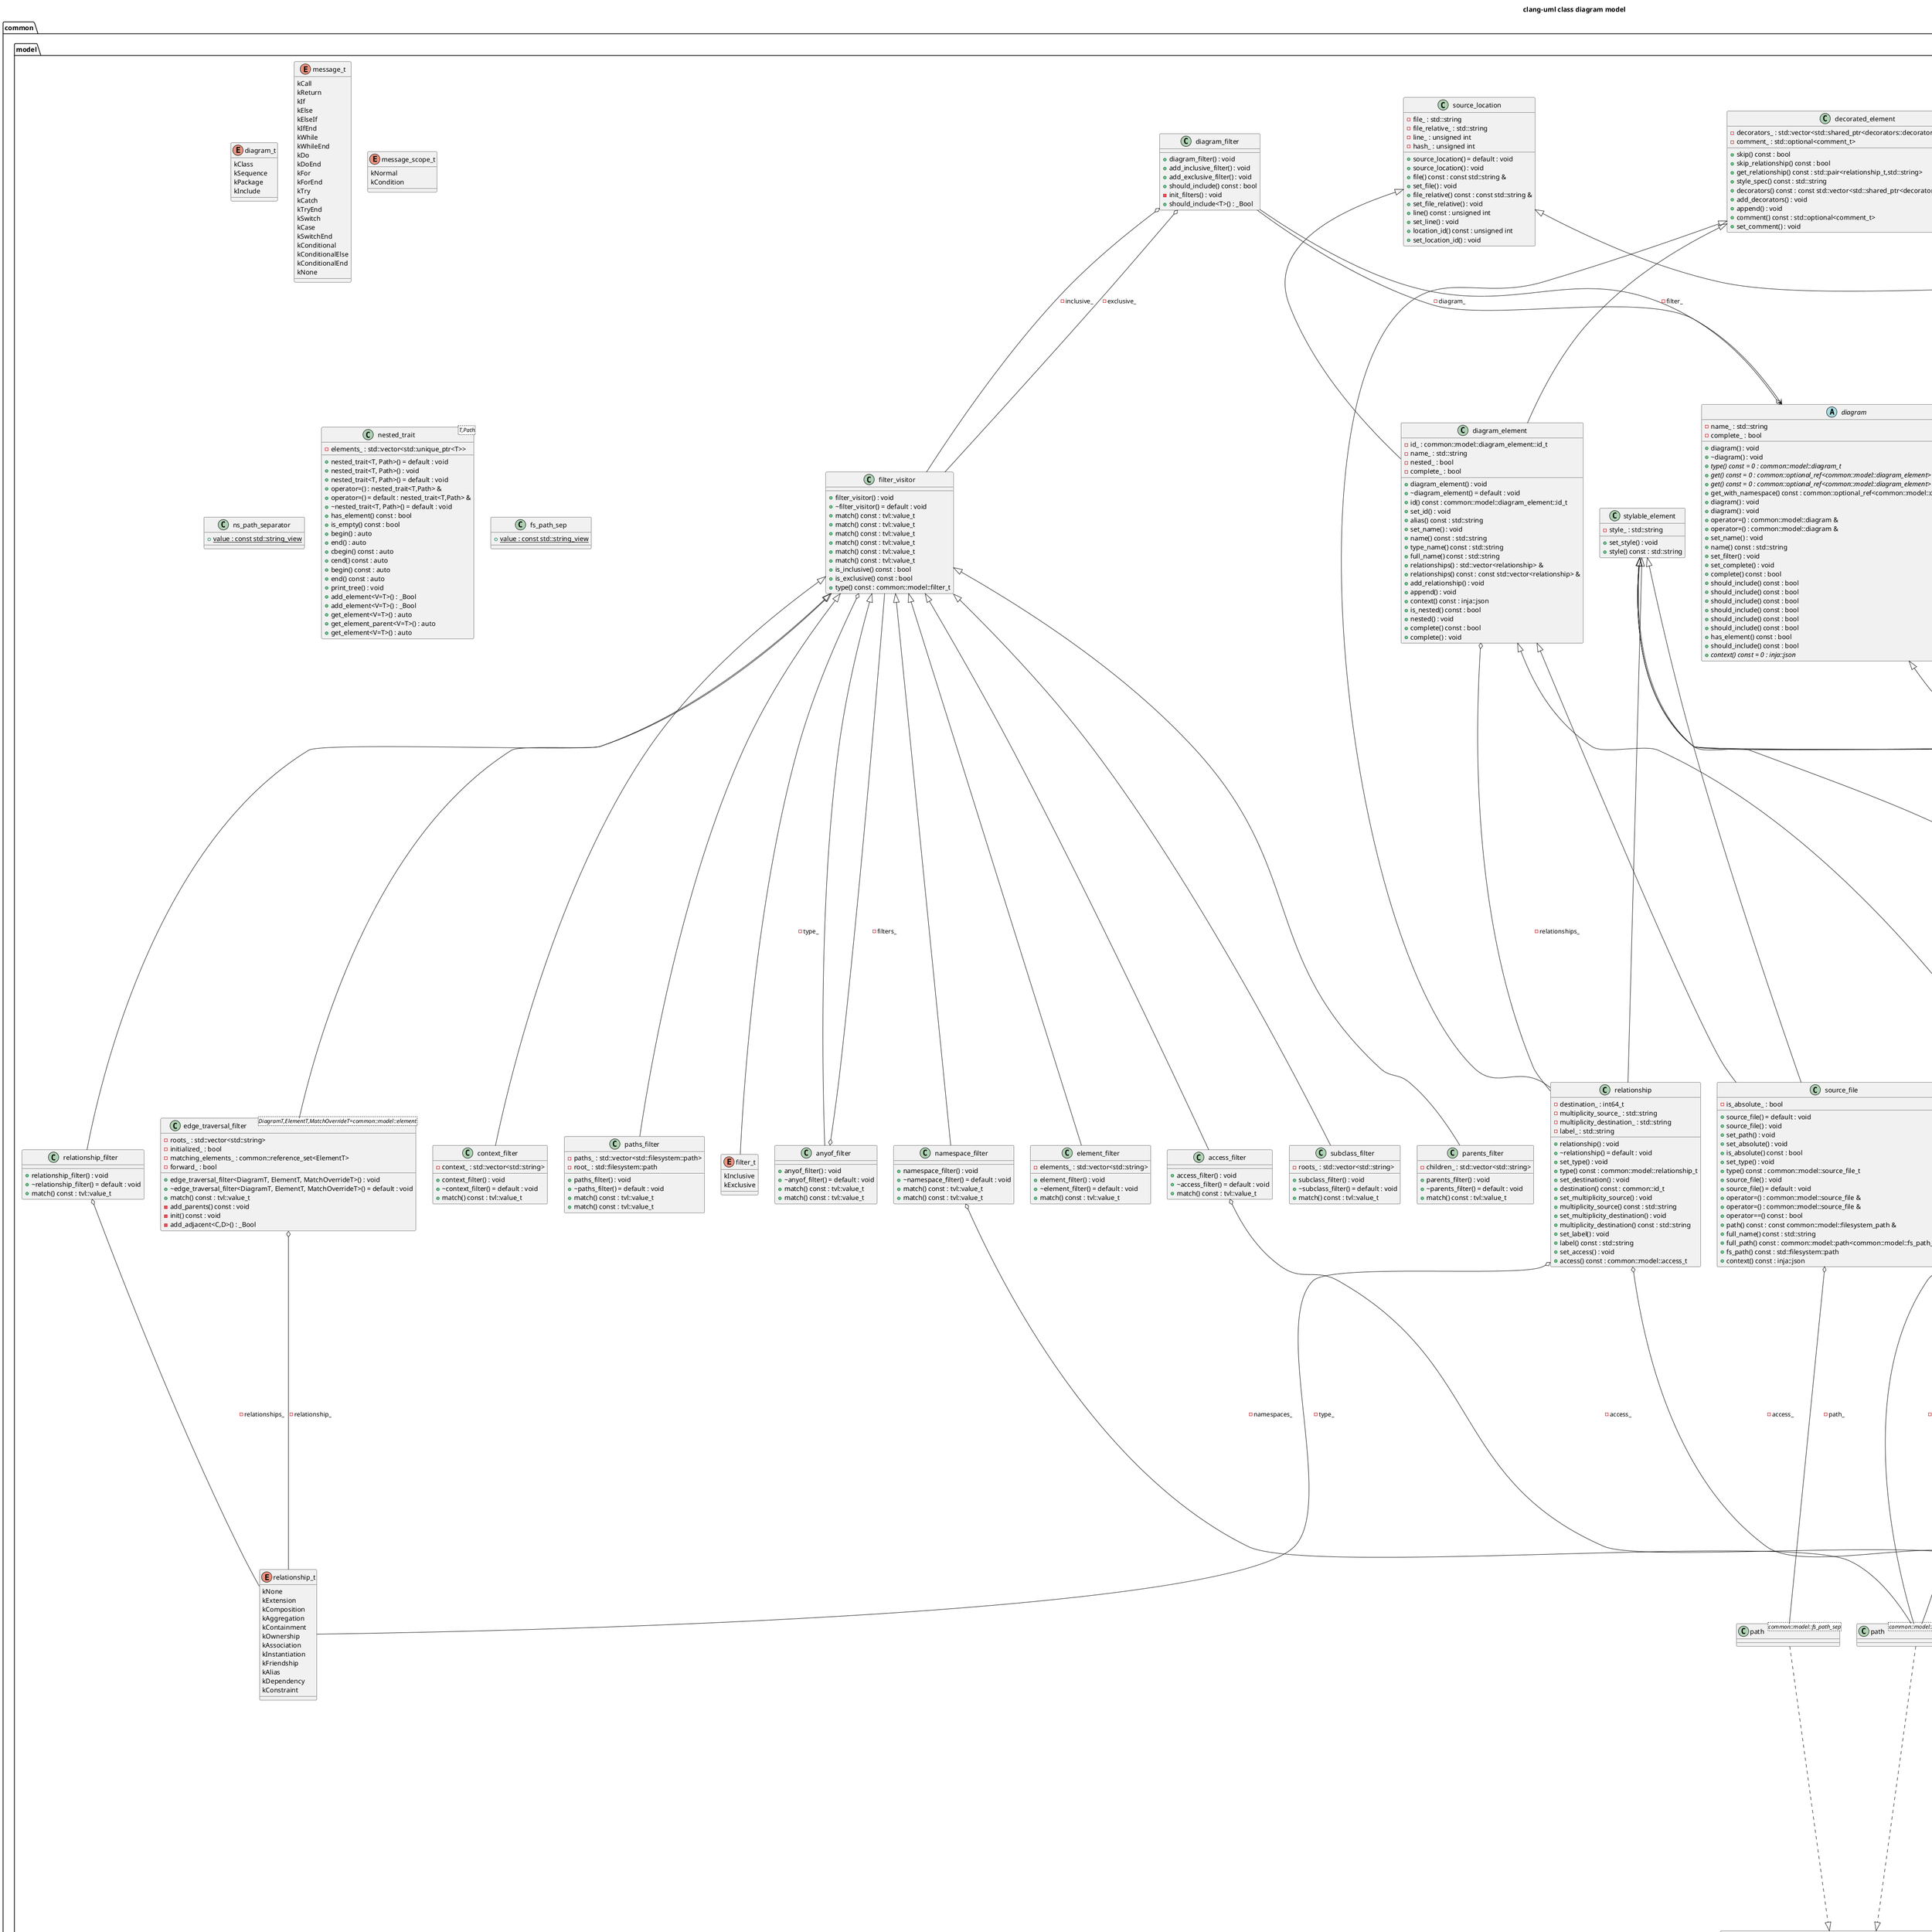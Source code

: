 @startuml
title clang-uml class diagram model
package [common] as C_0000316605034920222648 {
package [model] as C_0000083721806430512831 {
enum "diagram_t" as C_0000911024010877522257
enum C_0000911024010877522257 [[https://github.com/bkryza/clang-uml/blob/b74bdab7857376d2095452368a8c88870b8ee2c5/src/common/model/enums.h#L24{diagram_t}]] {
kClass
kSequence
kPackage
kInclude
}
enum "access_t" as C_0002077031342744882956
enum C_0002077031342744882956 [[https://github.com/bkryza/clang-uml/blob/b74bdab7857376d2095452368a8c88870b8ee2c5/src/common/model/enums.h#L26{access_t}]] {
kPublic
kProtected
kPrivate
kNone
}
enum "relationship_t" as C_0000229140160180072950
enum C_0000229140160180072950 [[https://github.com/bkryza/clang-uml/blob/b74bdab7857376d2095452368a8c88870b8ee2c5/src/common/model/enums.h#L28{relationship_t}]] {
kNone
kExtension
kComposition
kAggregation
kContainment
kOwnership
kAssociation
kInstantiation
kFriendship
kAlias
kDependency
kConstraint
}
enum "message_t" as C_0001623832985137466228
enum C_0001623832985137466228 [[https://github.com/bkryza/clang-uml/blob/b74bdab7857376d2095452368a8c88870b8ee2c5/src/common/model/enums.h#L44{message_t}]] {
kCall
kReturn
kIf
kElse
kElseIf
kIfEnd
kWhile
kWhileEnd
kDo
kDoEnd
kFor
kForEnd
kTry
kCatch
kTryEnd
kSwitch
kCase
kSwitchEnd
kConditional
kConditionalElse
kConditionalEnd
kNone
}
enum "message_scope_t" as C_0000202859212831973510
enum C_0000202859212831973510 [[https://github.com/bkryza/clang-uml/blob/b74bdab7857376d2095452368a8c88870b8ee2c5/src/common/model/enums.h#L70{message_scope_t}]] {
kNormal
kCondition
}
class "decorated_element" as C_0001117102382624673118
class C_0001117102382624673118 [[https://github.com/bkryza/clang-uml/blob/b74bdab7857376d2095452368a8c88870b8ee2c5/src/common/model/decorated_element.h#L37{decorated_element}]] {
+skip() const : bool
+skip_relationship() const : bool
+get_relationship() const : std::pair<relationship_t,std::string>
+style_spec() const : std::string
+decorators() const : const std::vector<std::shared_ptr<decorators::decorator>> &
+add_decorators() : void
+append() : void
+comment() const : std::optional<comment_t>
+set_comment() : void
-decorators_ : std::vector<std::shared_ptr<decorators::decorator>> [[[https://github.com/bkryza/clang-uml/blob/b74bdab7857376d2095452368a8c88870b8ee2c5/src/common/model/decorated_element.h#L60{decorators_}]]]
-comment_ : std::optional<comment_t> [[[https://github.com/bkryza/clang-uml/blob/b74bdab7857376d2095452368a8c88870b8ee2c5/src/common/model/decorated_element.h#L61{comment_}]]]
}
class "source_location" as C_0000895261582183440230
class C_0000895261582183440230 [[https://github.com/bkryza/clang-uml/blob/b74bdab7857376d2095452368a8c88870b8ee2c5/src/common/model/source_location.h#L25{source_location}]] {
+source_location() = default : void
+source_location() : void
+file() const : const std::string &
+set_file() : void
+file_relative() const : const std::string &
+set_file_relative() : void
+line() const : unsigned int
+set_line() : void
+location_id() const : unsigned int
+set_location_id() : void
-file_ : std::string [[[https://github.com/bkryza/clang-uml/blob/b74bdab7857376d2095452368a8c88870b8ee2c5/src/common/model/source_location.h#L52{file_}]]]
-file_relative_ : std::string [[[https://github.com/bkryza/clang-uml/blob/b74bdab7857376d2095452368a8c88870b8ee2c5/src/common/model/source_location.h#L53{file_relative_}]]]
-line_ : unsigned int [[[https://github.com/bkryza/clang-uml/blob/b74bdab7857376d2095452368a8c88870b8ee2c5/src/common/model/source_location.h#L54{line_}]]]
-hash_ : unsigned int [[[https://github.com/bkryza/clang-uml/blob/b74bdab7857376d2095452368a8c88870b8ee2c5/src/common/model/source_location.h#L55{hash_}]]]
}
class "path<Sep>" as C_0001932252426145029507
class C_0001932252426145029507 [[https://github.com/bkryza/clang-uml/blob/b74bdab7857376d2095452368a8c88870b8ee2c5/src/common/model/path.h#L28{path}]] {
+path<Sep>() = default : void
+path<Sep>() : void
+path<Sep>() : void
+path<Sep>() : void
+operator=() = default : path<Sep> &
+path<Sep>() = default : void
+operator=() = default : path<Sep> &
+path<Sep>() : void
+path<Sep>() : void
+to_string() const : std::string
+is_empty() const : bool
+size() const : size_t
+operator|() const : path<Sep>
+operator|=() : void
+operator|() const : path<Sep>
+operator|=() : void
+operator[]() : std::string &
+operator[]() const : const std::string &
+append() : void
+append() : void
+pop_back() : void
+parent() const : std::optional<path<Sep>>
+starts_with() const : bool
+ends_with() const : bool
+common_path() const : path<Sep>
+relative_to() const : path<Sep>
+relative() const : std::string
+name() const : std::string
+begin() : __gnu_cxx::__normal_iterator<Sep>::container_type::iterator
+end() : __gnu_cxx::__normal_iterator<Sep>::container_type::iterator
+cbegin() const : __gnu_cxx::__normal_iterator<Sep>::container_type::const_iterator
+cend() const : __gnu_cxx::__normal_iterator<Sep>::container_type::const_iterator
+begin() const : __gnu_cxx::__normal_iterator<Sep>::container_type::const_iterator
+end() const : __gnu_cxx::__normal_iterator<Sep>::container_type::const_iterator
-path_ : common::model::path::container_type [[[https://github.com/bkryza/clang-uml/blob/b74bdab7857376d2095452368a8c88870b8ee2c5/src/common/model/path.h#L224{path_}]]]
}
class "ns_path_separator" as C_0001331923285602672865
class C_0001331923285602672865 [[https://github.com/bkryza/clang-uml/blob/b74bdab7857376d2095452368a8c88870b8ee2c5/src/common/model/namespace.h#L28{ns_path_separator}]] {
{static} +value : const std::string_view [[[https://github.com/bkryza/clang-uml/blob/b74bdab7857376d2095452368a8c88870b8ee2c5/src/common/model/namespace.h#L29{value}]]]
}
enum "template_parameter_kind_t" as C_0000362408953172993523
enum C_0000362408953172993523 [[https://github.com/bkryza/clang-uml/blob/b74bdab7857376d2095452368a8c88870b8ee2c5/src/common/model/template_parameter.h#L29{template_parameter_kind_t}]] {
template_type
template_template_type
non_type_template
argument
concept_constraint
}
class "path<common::model::ns_path_separator>" as C_0001618725806424907966
class C_0001618725806424907966 {
}
class "template_parameter" as C_0000178138562743079529
class C_0000178138562743079529 [[https://github.com/bkryza/clang-uml/blob/b74bdab7857376d2095452368a8c88870b8ee2c5/src/common/model/template_parameter.h#L45{template_parameter}]] {
{static} +make_template_type() : common::model::template_parameter
{static} +make_template_template_type() : common::model::template_parameter
{static} +make_non_type_template() : common::model::template_parameter
{static} +make_argument() : common::model::template_parameter
{static} +make_unexposed_argument() : common::model::template_parameter
+set_type() : void
+type() const : std::optional<std::string>
+set_id() : void
+id() const : const std::optional<int64_t> &
+set_name() : void
+name() const : std::optional<std::string>
+set_default_value() : void
+default_value() const : const std::optional<std::string> &
+is_variadic() : void
+is_variadic() const : bool
+calculate_specialization_match() const : int
+is_template_parameter() const : bool
+is_template_parameter() : void
+is_template_template_parameter() const : bool
+is_template_template_parameter() : void
+to_string() const : std::string
+add_template_param() : void
+add_template_param() : void
+template_params() const : const std::vector<template_parameter> &
+clear_params() : void
+find_nested_relationships() const : bool
+set_concept_constraint() : void
+concept_constraint() const : const std::optional<std::string> &
+kind() const : common::model::template_parameter_kind_t
+set_kind() : void
+is_unexposed() const : bool
+set_unexposed() : void
+set_function_template() : void
+is_function_template() const : bool
-template_parameter() = default : void
-type_ : std::optional<std::string> [[[https://github.com/bkryza/clang-uml/blob/b74bdab7857376d2095452368a8c88870b8ee2c5/src/common/model/template_parameter.h#L192{type_}]]]
-name_ : std::optional<std::string> [[[https://github.com/bkryza/clang-uml/blob/b74bdab7857376d2095452368a8c88870b8ee2c5/src/common/model/template_parameter.h#L195{name_}]]]
-default_value_ : std::optional<std::string> [[[https://github.com/bkryza/clang-uml/blob/b74bdab7857376d2095452368a8c88870b8ee2c5/src/common/model/template_parameter.h#L198{default_value_}]]]
-is_template_parameter_ : bool [[[https://github.com/bkryza/clang-uml/blob/b74bdab7857376d2095452368a8c88870b8ee2c5/src/common/model/template_parameter.h#L202{is_template_parameter_}]]]
-is_template_template_parameter_ : bool [[[https://github.com/bkryza/clang-uml/blob/b74bdab7857376d2095452368a8c88870b8ee2c5/src/common/model/template_parameter.h#L206{is_template_template_parameter_}]]]
-is_variadic_ : bool [[[https://github.com/bkryza/clang-uml/blob/b74bdab7857376d2095452368a8c88870b8ee2c5/src/common/model/template_parameter.h#L209{is_variadic_}]]]
-is_function_template_ : bool [[[https://github.com/bkryza/clang-uml/blob/b74bdab7857376d2095452368a8c88870b8ee2c5/src/common/model/template_parameter.h#L211{is_function_template_}]]]
-concept_constraint_ : std::optional<std::string> [[[https://github.com/bkryza/clang-uml/blob/b74bdab7857376d2095452368a8c88870b8ee2c5/src/common/model/template_parameter.h#L215{concept_constraint_}]]]
-id_ : std::optional<int64_t> [[[https://github.com/bkryza/clang-uml/blob/b74bdab7857376d2095452368a8c88870b8ee2c5/src/common/model/template_parameter.h#L221{id_}]]]
-is_unexposed_ : bool [[[https://github.com/bkryza/clang-uml/blob/b74bdab7857376d2095452368a8c88870b8ee2c5/src/common/model/template_parameter.h#L223{is_unexposed_}]]]
}
class "stylable_element" as C_0002077846075979426940
class C_0002077846075979426940 [[https://github.com/bkryza/clang-uml/blob/b74bdab7857376d2095452368a8c88870b8ee2c5/src/common/model/stylable_element.h#L24{stylable_element}]] {
+set_style() : void
+style() const : std::string
-style_ : std::string [[[https://github.com/bkryza/clang-uml/blob/b74bdab7857376d2095452368a8c88870b8ee2c5/src/common/model/stylable_element.h#L30{style_}]]]
}
class "relationship" as C_0002046336758797367926
class C_0002046336758797367926 [[https://github.com/bkryza/clang-uml/blob/b74bdab7857376d2095452368a8c88870b8ee2c5/src/common/model/relationship.h#L28{relationship}]] {
+relationship() : void
+~relationship() = default : void
+set_type() : void
+type() const : common::model::relationship_t
+set_destination() : void
+destination() const : common::id_t
+set_multiplicity_source() : void
+multiplicity_source() const : std::string
+set_multiplicity_destination() : void
+multiplicity_destination() const : std::string
+set_label() : void
+label() const : std::string
+set_access() : void
+access() const : common::model::access_t
-destination_ : int64_t [[[https://github.com/bkryza/clang-uml/blob/b74bdab7857376d2095452368a8c88870b8ee2c5/src/common/model/relationship.h#L61{destination_}]]]
-multiplicity_source_ : std::string [[[https://github.com/bkryza/clang-uml/blob/b74bdab7857376d2095452368a8c88870b8ee2c5/src/common/model/relationship.h#L62{multiplicity_source_}]]]
-multiplicity_destination_ : std::string [[[https://github.com/bkryza/clang-uml/blob/b74bdab7857376d2095452368a8c88870b8ee2c5/src/common/model/relationship.h#L63{multiplicity_destination_}]]]
-label_ : std::string [[[https://github.com/bkryza/clang-uml/blob/b74bdab7857376d2095452368a8c88870b8ee2c5/src/common/model/relationship.h#L64{label_}]]]
}
class "diagram_element" as C_0001073500714379115414
class C_0001073500714379115414 [[https://github.com/bkryza/clang-uml/blob/b74bdab7857376d2095452368a8c88870b8ee2c5/src/common/model/diagram_element.h#L34{diagram_element}]] {
+diagram_element() : void
+~diagram_element() = default : void
+id() const : common::model::diagram_element::id_t
+set_id() : void
+alias() const : std::string
+set_name() : void
+name() const : std::string
+type_name() const : std::string
+full_name() const : std::string
+relationships() : std::vector<relationship> &
+relationships() const : const std::vector<relationship> &
+add_relationship() : void
+append() : void
+context() const : inja::json
+is_nested() const : bool
+nested() : void
+complete() const : bool
+complete() : void
-id_ : common::model::diagram_element::id_t [[[https://github.com/bkryza/clang-uml/blob/b74bdab7857376d2095452368a8c88870b8ee2c5/src/common/model/diagram_element.h#L80{id_}]]]
-name_ : std::string [[[https://github.com/bkryza/clang-uml/blob/b74bdab7857376d2095452368a8c88870b8ee2c5/src/common/model/diagram_element.h#L81{name_}]]]
-nested_ : bool [[[https://github.com/bkryza/clang-uml/blob/b74bdab7857376d2095452368a8c88870b8ee2c5/src/common/model/diagram_element.h#L83{nested_}]]]
-complete_ : bool [[[https://github.com/bkryza/clang-uml/blob/b74bdab7857376d2095452368a8c88870b8ee2c5/src/common/model/diagram_element.h#L84{complete_}]]]
}
class "element" as C_0002069520381434407937
class C_0002069520381434407937 [[https://github.com/bkryza/clang-uml/blob/b74bdab7857376d2095452368a8c88870b8ee2c5/src/common/model/element.h#L35{element}]] {
+element() : void
+~element() = default : void
+name_and_ns() const : std::string
+set_namespace() : void
+get_namespace() const : common::model::namespace_
+get_relative_namespace() const : common::model::namespace_
+path() const : const common::model::namespace_ &
+full_name() const : std::string
+full_name_no_ns() const : std::string
+using_namespace() const : const common::model::namespace_ &
+context() const : inja::json
}
class "template_trait" as C_0000464715462505216589
class C_0000464715462505216589 [[https://github.com/bkryza/clang-uml/blob/b74bdab7857376d2095452368a8c88870b8ee2c5/src/common/model/template_trait.h#L28{template_trait}]] {
+render_template_params() const : std::ostream &
+set_base_template() : void
+base_template() const : std::string
+add_template() : void
+template_params() const : const std::vector<template_parameter> &
+calculate_template_specialization_match() const : int
+is_implicit() const : bool
+set_implicit() : void
-base_template_full_name_ : std::string [[[https://github.com/bkryza/clang-uml/blob/b74bdab7857376d2095452368a8c88870b8ee2c5/src/common/model/template_trait.h#L50{base_template_full_name_}]]]
-is_implicit_ : bool [[[https://github.com/bkryza/clang-uml/blob/b74bdab7857376d2095452368a8c88870b8ee2c5/src/common/model/template_trait.h#L51{is_implicit_}]]]
}
class "nested_trait<T,Path>" as C_0000891208748219309562
class C_0000891208748219309562 [[https://github.com/bkryza/clang-uml/blob/b74bdab7857376d2095452368a8c88870b8ee2c5/src/common/model/nested_trait.h#L28{nested_trait}]] {
+nested_trait<T, Path>() = default : void
+nested_trait<T, Path>() : void
+nested_trait<T, Path>() = default : void
+operator=() : nested_trait<T,Path> &
+operator=() = default : nested_trait<T,Path> &
+~nested_trait<T, Path>() = default : void
+has_element() const : bool
+is_empty() const : bool
+begin() : auto
+end() : auto
+cbegin() const : auto
+cend() const : auto
+begin() const : auto
+end() const : auto
+print_tree() : void
+add_element<V=T>() : _Bool
+add_element<V=T>() : _Bool
+get_element<V=T>() : auto
+get_element_parent<V=T>() : auto
+get_element<V=T>() : auto
-elements_ : std::vector<std::unique_ptr<T>> [[[https://github.com/bkryza/clang-uml/blob/b74bdab7857376d2095452368a8c88870b8ee2c5/src/common/model/nested_trait.h#L169{elements_}]]]
}
enum "source_file_t" as C_0001490157860030300113
enum C_0001490157860030300113 [[https://github.com/bkryza/clang-uml/blob/b74bdab7857376d2095452368a8c88870b8ee2c5/src/common/model/source_file.h#L37{source_file_t}]] {
kDirectory
kHeader
kImplementation
}
class "fs_path_sep" as C_0000640258162892495349
class C_0000640258162892495349 [[https://github.com/bkryza/clang-uml/blob/b74bdab7857376d2095452368a8c88870b8ee2c5/src/common/model/source_file.h#L41{fs_path_sep}]] {
{static} +value : const std::string_view [[[https://github.com/bkryza/clang-uml/blob/b74bdab7857376d2095452368a8c88870b8ee2c5/src/common/model/source_file.h#L45{value}]]]
}
class "path<common::model::fs_path_sep>" as C_0001035161069848456027
class C_0001035161069848456027 {
}
class "source_file" as C_0000785714713072053129
class C_0000785714713072053129 [[https://github.com/bkryza/clang-uml/blob/b74bdab7857376d2095452368a8c88870b8ee2c5/src/common/model/source_file.h#L51{source_file}]] {
+source_file() = default : void
+source_file() : void
+set_path() : void
+set_absolute() : void
+is_absolute() const : bool
+set_type() : void
+type() const : common::model::source_file_t
+source_file() : void
+source_file() = default : void
+operator=() : common::model::source_file &
+operator=() : common::model::source_file &
+operator==() const : bool
+path() const : const common::model::filesystem_path &
+full_name() const : std::string
+full_path() const : common::model::path<common::model::fs_path_sep>
+fs_path() const : std::filesystem::path
+context() const : inja::json
-is_absolute_ : bool [[[https://github.com/bkryza/clang-uml/blob/b74bdab7857376d2095452368a8c88870b8ee2c5/src/common/model/source_file.h#L131{is_absolute_}]]]
}
abstract "diagram" as C_0000197068985320835874
abstract C_0000197068985320835874 [[https://github.com/bkryza/clang-uml/blob/b74bdab7857376d2095452368a8c88870b8ee2c5/src/common/model/diagram.h#L34{diagram}]] {
+diagram() : void
+~diagram() : void
{abstract} +type() const = 0 : common::model::diagram_t
{abstract} +get() const = 0 : common::optional_ref<common::model::diagram_element>
{abstract} +get() const = 0 : common::optional_ref<common::model::diagram_element>
+get_with_namespace() const : common::optional_ref<common::model::diagram_element>
+diagram() : void
+diagram() : void
+operator=() : common::model::diagram &
+operator=() : common::model::diagram &
+set_name() : void
+name() const : std::string
+set_filter() : void
+set_complete() : void
+complete() const : bool
+should_include() const : bool
+should_include() const : bool
+should_include() const : bool
+should_include() const : bool
+should_include() const : bool
+should_include() const : bool
+has_element() const : bool
+should_include() const : bool
{abstract} +context() const = 0 : inja::json
-name_ : std::string [[[https://github.com/bkryza/clang-uml/blob/b74bdab7857376d2095452368a8c88870b8ee2c5/src/common/model/diagram.h#L85{name_}]]]
-complete_ : bool [[[https://github.com/bkryza/clang-uml/blob/b74bdab7857376d2095452368a8c88870b8ee2c5/src/common/model/diagram.h#L87{complete_}]]]
}
class "package" as C_0002143286684830686854
class C_0002143286684830686854 [[https://github.com/bkryza/clang-uml/blob/b74bdab7857376d2095452368a8c88870b8ee2c5/src/common/model/package.h#L34{package}]] {
+package() : void
+package() : void
+package() = default : void
+operator=() : common::model::package &
+operator=() : common::model::package &
+type_name() const : std::string
+full_name() const : std::string
+is_deprecated() const : bool
+set_deprecated() : void
+add_package() : void
-is_deprecated_ : bool [[[https://github.com/bkryza/clang-uml/blob/b74bdab7857376d2095452368a8c88870b8ee2c5/src/common/model/package.h#L56{is_deprecated_}]]]
}
enum "filter_t" as C_0001931666600378768700
enum C_0001931666600378768700 [[https://github.com/bkryza/clang-uml/blob/b74bdab7857376d2095452368a8c88870b8ee2c5/src/common/model/diagram_filter.h#L37{filter_t}]] {
kInclusive
kExclusive
}
class "filter_visitor" as C_0000469458052685692314
class C_0000469458052685692314 [[https://github.com/bkryza/clang-uml/blob/b74bdab7857376d2095452368a8c88870b8ee2c5/src/common/model/diagram_filter.h#L57{filter_visitor}]] {
+filter_visitor() : void
+~filter_visitor() = default : void
+match() const : tvl::value_t
+match() const : tvl::value_t
+match() const : tvl::value_t
+match() const : tvl::value_t
+match() const : tvl::value_t
+match() const : tvl::value_t
+is_inclusive() const : bool
+is_exclusive() const : bool
+type() const : common::model::filter_t
}
class "anyof_filter" as C_0000605829206649563575
class C_0000605829206649563575 [[https://github.com/bkryza/clang-uml/blob/b74bdab7857376d2095452368a8c88870b8ee2c5/src/common/model/diagram_filter.h#L90{anyof_filter}]] {
+anyof_filter() : void
+~anyof_filter() = default : void
+match() const : tvl::value_t
+match() const : tvl::value_t
}
class "namespace_filter" as C_0001816240256470820189
class C_0001816240256470820189 [[https://github.com/bkryza/clang-uml/blob/b74bdab7857376d2095452368a8c88870b8ee2c5/src/common/model/diagram_filter.h#L106{namespace_filter}]] {
+namespace_filter() : void
+~namespace_filter() = default : void
+match() const : tvl::value_t
+match() const : tvl::value_t
}
class "element_filter" as C_0000690341236618660423
class C_0000690341236618660423 [[https://github.com/bkryza/clang-uml/blob/b74bdab7857376d2095452368a8c88870b8ee2c5/src/common/model/diagram_filter.h#L119{element_filter}]] {
+element_filter() : void
+~element_filter() = default : void
+match() const : tvl::value_t
-elements_ : std::vector<std::string> [[[https://github.com/bkryza/clang-uml/blob/b74bdab7857376d2095452368a8c88870b8ee2c5/src/common/model/diagram_filter.h#L127{elements_}]]]
}
class "subclass_filter" as C_0001389919526184251760
class C_0001389919526184251760 [[https://github.com/bkryza/clang-uml/blob/b74bdab7857376d2095452368a8c88870b8ee2c5/src/common/model/diagram_filter.h#L130{subclass_filter}]] {
+subclass_filter() : void
+~subclass_filter() = default : void
+match() const : tvl::value_t
-roots_ : std::vector<std::string> [[[https://github.com/bkryza/clang-uml/blob/b74bdab7857376d2095452368a8c88870b8ee2c5/src/common/model/diagram_filter.h#L138{roots_}]]]
}
class "parents_filter" as C_0001773753487119877542
class C_0001773753487119877542 [[https://github.com/bkryza/clang-uml/blob/b74bdab7857376d2095452368a8c88870b8ee2c5/src/common/model/diagram_filter.h#L141{parents_filter}]] {
+parents_filter() : void
+~parents_filter() = default : void
+match() const : tvl::value_t
-children_ : std::vector<std::string> [[[https://github.com/bkryza/clang-uml/blob/b74bdab7857376d2095452368a8c88870b8ee2c5/src/common/model/diagram_filter.h#L149{children_}]]]
}
class "edge_traversal_filter<DiagramT,ElementT,MatchOverrideT=common::model::element>" as C_0001979873989333693911
class C_0001979873989333693911 [[https://github.com/bkryza/clang-uml/blob/b74bdab7857376d2095452368a8c88870b8ee2c5/src/common/model/diagram_filter.h#L154{edge_traversal_filter}]] {
+edge_traversal_filter<DiagramT, ElementT, MatchOverrideT>() : void
+~edge_traversal_filter<DiagramT, ElementT, MatchOverrideT>() = default : void
+match() const : tvl::value_t
-add_parents() const : void
-init() const : void
-add_adjacent<C,D>() : _Bool
-roots_ : std::vector<std::string> [[[https://github.com/bkryza/clang-uml/blob/b74bdab7857376d2095452368a8c88870b8ee2c5/src/common/model/diagram_filter.h#L287{roots_}]]]
-initialized_ : bool [[[https://github.com/bkryza/clang-uml/blob/b74bdab7857376d2095452368a8c88870b8ee2c5/src/common/model/diagram_filter.h#L289{initialized_}]]]
-matching_elements_ : common::reference_set<ElementT> [[[https://github.com/bkryza/clang-uml/blob/b74bdab7857376d2095452368a8c88870b8ee2c5/src/common/model/diagram_filter.h#L290{matching_elements_}]]]
-forward_ : bool [[[https://github.com/bkryza/clang-uml/blob/b74bdab7857376d2095452368a8c88870b8ee2c5/src/common/model/diagram_filter.h#L291{forward_}]]]
}
class "relationship_filter" as C_0001195713008101262477
class C_0001195713008101262477 [[https://github.com/bkryza/clang-uml/blob/b74bdab7857376d2095452368a8c88870b8ee2c5/src/common/model/diagram_filter.h#L294{relationship_filter}]] {
+relationship_filter() : void
+~relationship_filter() = default : void
+match() const : tvl::value_t
}
class "access_filter" as C_0001098184343448999590
class C_0001098184343448999590 [[https://github.com/bkryza/clang-uml/blob/b74bdab7857376d2095452368a8c88870b8ee2c5/src/common/model/diagram_filter.h#L307{access_filter}]] {
+access_filter() : void
+~access_filter() = default : void
+match() const : tvl::value_t
}
class "context_filter" as C_0002078668697238559556
class C_0002078668697238559556 [[https://github.com/bkryza/clang-uml/blob/b74bdab7857376d2095452368a8c88870b8ee2c5/src/common/model/diagram_filter.h#L318{context_filter}]] {
+context_filter() : void
+~context_filter() = default : void
+match() const : tvl::value_t
-context_ : std::vector<std::string> [[[https://github.com/bkryza/clang-uml/blob/b74bdab7857376d2095452368a8c88870b8ee2c5/src/common/model/diagram_filter.h#L326{context_}]]]
}
class "paths_filter" as C_0000831536458766184760
class C_0000831536458766184760 [[https://github.com/bkryza/clang-uml/blob/b74bdab7857376d2095452368a8c88870b8ee2c5/src/common/model/diagram_filter.h#L329{paths_filter}]] {
+paths_filter() : void
+~paths_filter() = default : void
+match() const : tvl::value_t
+match() const : tvl::value_t
-paths_ : std::vector<std::filesystem::path> [[[https://github.com/bkryza/clang-uml/blob/b74bdab7857376d2095452368a8c88870b8ee2c5/src/common/model/diagram_filter.h#L342{paths_}]]]
-root_ : std::filesystem::path [[[https://github.com/bkryza/clang-uml/blob/b74bdab7857376d2095452368a8c88870b8ee2c5/src/common/model/diagram_filter.h#L343{root_}]]]
}
class "diagram_filter" as C_0002054140694270036745
class C_0002054140694270036745 [[https://github.com/bkryza/clang-uml/blob/b74bdab7857376d2095452368a8c88870b8ee2c5/src/common/model/diagram_filter.h#L346{diagram_filter}]] {
+diagram_filter() : void
+add_inclusive_filter() : void
+add_exclusive_filter() : void
+should_include() const : bool
-init_filters() : void
+should_include<T>() : _Bool
}
}
}
package [class_diagram] as C_0002240167036201725606 {
package [model] as C_0000897124234964432620 {
class "class_element" as C_0000605866861866358037
class C_0000605866861866358037 [[https://github.com/bkryza/clang-uml/blob/b74bdab7857376d2095452368a8c88870b8ee2c5/src/class_diagram/model/class_element.h#L29{class_element}]] {
+class_element() : void
+~class_element() = default : void
+access() const : common::model::access_t
+name() const : std::string
+set_name() : void
+type() const : std::string
+set_type() : void
+context() const : inja::json
-name_ : std::string [[[https://github.com/bkryza/clang-uml/blob/b74bdab7857376d2095452368a8c88870b8ee2c5/src/class_diagram/model/class_element.h#L48{name_}]]]
-type_ : std::string [[[https://github.com/bkryza/clang-uml/blob/b74bdab7857376d2095452368a8c88870b8ee2c5/src/class_diagram/model/class_element.h#L49{type_}]]]
}
class "class_member" as C_0001796282762108527255
class C_0001796282762108527255 [[https://github.com/bkryza/clang-uml/blob/b74bdab7857376d2095452368a8c88870b8ee2c5/src/class_diagram/model/class_member.h#L26{class_member}]] {
+class_member() : void
+~class_member() = default : void
+is_static() const : bool
+is_static() : void
-is_relationship_ : bool [[[https://github.com/bkryza/clang-uml/blob/b74bdab7857376d2095452368a8c88870b8ee2c5/src/class_diagram/model/class_member.h#L37{is_relationship_}]]]
-is_static_ : bool [[[https://github.com/bkryza/clang-uml/blob/b74bdab7857376d2095452368a8c88870b8ee2c5/src/class_diagram/model/class_member.h#L38{is_static_}]]]
}
class "method_parameter" as C_0000605669033368926050
class C_0000605669033368926050 [[https://github.com/bkryza/clang-uml/blob/b74bdab7857376d2095452368a8c88870b8ee2c5/src/class_diagram/model/method_parameter.h#L28{method_parameter}]] {
+method_parameter() = default : void
+method_parameter() : void
+set_type() : void
+type() const : std::string
+set_name() : void
+name() const : std::string
+set_default_value() : void
+default_value() const : std::string
+to_string() const : std::string
-type_ : std::string [[[https://github.com/bkryza/clang-uml/blob/b74bdab7857376d2095452368a8c88870b8ee2c5/src/class_diagram/model/method_parameter.h#L47{type_}]]]
-name_ : std::string [[[https://github.com/bkryza/clang-uml/blob/b74bdab7857376d2095452368a8c88870b8ee2c5/src/class_diagram/model/method_parameter.h#L48{name_}]]]
-default_value_ : std::string [[[https://github.com/bkryza/clang-uml/blob/b74bdab7857376d2095452368a8c88870b8ee2c5/src/class_diagram/model/method_parameter.h#L49{default_value_}]]]
}
class "class_method" as C_0000204145716468348671
class C_0000204145716468348671 [[https://github.com/bkryza/clang-uml/blob/b74bdab7857376d2095452368a8c88870b8ee2c5/src/class_diagram/model/class_method.h#L32{class_method}]] {
+class_method() : void
+~class_method() = default : void
+is_pure_virtual() const : bool
+is_pure_virtual() : void
+is_virtual() const : bool
+is_virtual() : void
+is_const() const : bool
+is_const() : void
+is_defaulted() const : bool
+is_defaulted() : void
+is_static() const : bool
+is_static() : void
+parameters() const : const std::vector<method_parameter> &
+add_parameter() : void
-is_pure_virtual_ : bool [[[https://github.com/bkryza/clang-uml/blob/b74bdab7857376d2095452368a8c88870b8ee2c5/src/class_diagram/model/class_method.h#L60{is_pure_virtual_}]]]
-is_virtual_ : bool [[[https://github.com/bkryza/clang-uml/blob/b74bdab7857376d2095452368a8c88870b8ee2c5/src/class_diagram/model/class_method.h#L61{is_virtual_}]]]
-is_const_ : bool [[[https://github.com/bkryza/clang-uml/blob/b74bdab7857376d2095452368a8c88870b8ee2c5/src/class_diagram/model/class_method.h#L62{is_const_}]]]
-is_defaulted_ : bool [[[https://github.com/bkryza/clang-uml/blob/b74bdab7857376d2095452368a8c88870b8ee2c5/src/class_diagram/model/class_method.h#L63{is_defaulted_}]]]
-is_static_ : bool [[[https://github.com/bkryza/clang-uml/blob/b74bdab7857376d2095452368a8c88870b8ee2c5/src/class_diagram/model/class_method.h#L64{is_static_}]]]
}
class "class_parent" as C_0002097158357956220758
class C_0002097158357956220758 [[https://github.com/bkryza/clang-uml/blob/b74bdab7857376d2095452368a8c88870b8ee2c5/src/class_diagram/model/class_parent.h#L27{class_parent}]] {
+set_name() : void
+name() const : std::string
+id() const : common::id_t
+set_id() : void
+is_virtual() : void
+is_virtual() const : bool
+set_access() : void
+access() const : common::model::access_t
-id_ : common::id_t [[[https://github.com/bkryza/clang-uml/blob/b74bdab7857376d2095452368a8c88870b8ee2c5/src/class_diagram/model/class_parent.h#L42{id_}]]]
-name_ : std::string [[[https://github.com/bkryza/clang-uml/blob/b74bdab7857376d2095452368a8c88870b8ee2c5/src/class_diagram/model/class_parent.h#L43{name_}]]]
-is_virtual_ : bool [[[https://github.com/bkryza/clang-uml/blob/b74bdab7857376d2095452368a8c88870b8ee2c5/src/class_diagram/model/class_parent.h#L44{is_virtual_}]]]
}
class "class_" as C_0001292034357466653182
class C_0001292034357466653182 [[https://github.com/bkryza/clang-uml/blob/b74bdab7857376d2095452368a8c88870b8ee2c5/src/class_diagram/model/class.h#L35{class_}]] {
+class_() : void
+class_() : void
+class_() : void
+operator=() : class_diagram::model::class_ &
+operator=() : class_diagram::model::class_ &
+type_name() const : std::string
+is_struct() const : bool
+is_struct() : void
+is_template() const : bool
+is_template() : void
+is_union() const : bool
+is_union() : void
+add_member() : void
+add_method() : void
+add_parent() : void
+members() const : const std::vector<class_member> &
+methods() const : const std::vector<class_method> &
+parents() const : const std::vector<class_parent> &
+full_name() const : std::string
+full_name_no_ns() const : std::string
+is_abstract() const : bool
+calculate_template_specialization_match() const : int
-is_struct_ : bool [[[https://github.com/bkryza/clang-uml/blob/b74bdab7857376d2095452368a8c88870b8ee2c5/src/class_diagram/model/class.h#L76{is_struct_}]]]
-is_template_ : bool [[[https://github.com/bkryza/clang-uml/blob/b74bdab7857376d2095452368a8c88870b8ee2c5/src/class_diagram/model/class.h#L77{is_template_}]]]
-is_union_ : bool [[[https://github.com/bkryza/clang-uml/blob/b74bdab7857376d2095452368a8c88870b8ee2c5/src/class_diagram/model/class.h#L78{is_union_}]]]
-base_template_full_name_ : std::string [[[https://github.com/bkryza/clang-uml/blob/b74bdab7857376d2095452368a8c88870b8ee2c5/src/class_diagram/model/class.h#L82{base_template_full_name_}]]]
-full_name_ : std::string [[[https://github.com/bkryza/clang-uml/blob/b74bdab7857376d2095452368a8c88870b8ee2c5/src/class_diagram/model/class.h#L84{full_name_}]]]
}
class "requires_expression" as C_0000273196721973298858
class C_0000273196721973298858 [[https://github.com/bkryza/clang-uml/blob/b74bdab7857376d2095452368a8c88870b8ee2c5/src/class_diagram/model/concept.h#L32{requires_expression}]] {
+requirements : std::vector<std::string> [[[https://github.com/bkryza/clang-uml/blob/b74bdab7857376d2095452368a8c88870b8ee2c5/src/class_diagram/model/concept.h#L34{requirements}]]]
}
class "concept_" as C_0001374849051752224500
class C_0001374849051752224500 [[https://github.com/bkryza/clang-uml/blob/b74bdab7857376d2095452368a8c88870b8ee2c5/src/class_diagram/model/concept.h#L37{concept_}]] {
+concept_() : void
+concept_() : void
+concept_() = default : void
+operator=() : class_diagram::model::concept_ &
+operator=() : class_diagram::model::concept_ &
+type_name() const : std::string
+full_name() const : std::string
+full_name_no_ns() const : std::string
+add_parameter() : void
+requires_parameters() const : const std::vector<method_parameter> &
+add_statement() : void
+requires_statements() const : const std::vector<std::string> &
-requires_expression_ : std::vector<std::string> [[[https://github.com/bkryza/clang-uml/blob/b74bdab7857376d2095452368a8c88870b8ee2c5/src/class_diagram/model/concept.h#L65{requires_expression_}]]]
-requires_statements_ : std::vector<std::string> [[[https://github.com/bkryza/clang-uml/blob/b74bdab7857376d2095452368a8c88870b8ee2c5/src/class_diagram/model/concept.h#L69{requires_statements_}]]]
}
class "enum_" as C_0000724392977093650506
class C_0000724392977093650506 [[https://github.com/bkryza/clang-uml/blob/b74bdab7857376d2095452368a8c88870b8ee2c5/src/class_diagram/model/enum.h#L27{enum_}]] {
+enum_() : void
+enum_() : void
+enum_() : void
+operator=() : class_diagram::model::enum_ &
+operator=() : class_diagram::model::enum_ &
+type_name() const : std::string
+full_name() const : std::string
+constants() : std::vector<std::string> &
+constants() const : const std::vector<std::string> &
-constants_ : std::vector<std::string> [[[https://github.com/bkryza/clang-uml/blob/b74bdab7857376d2095452368a8c88870b8ee2c5/src/class_diagram/model/enum.h#L49{constants_}]]]
}
class "diagram" as C_0000914432076690777687
class C_0000914432076690777687 [[https://github.com/bkryza/clang-uml/blob/b74bdab7857376d2095452368a8c88870b8ee2c5/src/class_diagram/model/diagram.h#L34{diagram}]] {
+diagram() = default : void
+diagram() : void
+diagram() = default : void
+operator=() : class_diagram::model::diagram &
+operator=() = default : class_diagram::model::diagram &
+type() const : common::model::diagram_t
+get() const : common::optional_ref<common::model::diagram_element>
+get() const : common::optional_ref<common::model::diagram_element>
+classes() const : const common::reference_vector<class_> &
+enums() const : const common::reference_vector<enum_> &
+concepts() const : const common::reference_vector<concept_> &
+has_class() const : bool
+has_enum() const : bool
+has_concept() const : bool
+get_class() const : common::optional_ref<class_>
+get_class() const : common::optional_ref<class_>
+get_enum() const : common::optional_ref<enum_>
+get_enum() const : common::optional_ref<enum_>
+get_concept() const : common::optional_ref<concept_>
+get_concept() const : common::optional_ref<concept_>
+add_class() : bool
+add_enum() : bool
+add_concept() : bool
+add_package() : bool
+to_alias() const : std::string
+get_parents() const : void
+has_element() const : bool
+context() const : inja::json
}
}
}
C_0001618725806424907966 ..|> C_0001932252426145029507
C_0000178138562743079529 o-- C_0000362408953172993523 : -kind_
C_0000178138562743079529 o-- C_0000178138562743079529 : -template_params_
C_0002046336758797367926 o-- C_0000229140160180072950 : -type_
C_0002046336758797367926 o-- C_0002077031342744882956 : -access_
C_0001117102382624673118 <|-- C_0002046336758797367926
C_0002077846075979426940 <|-- C_0002046336758797367926
C_0001073500714379115414 o-- C_0002046336758797367926 : -relationships_
C_0001117102382624673118 <|-- C_0001073500714379115414
C_0000895261582183440230 <|-- C_0001073500714379115414
C_0002069520381434407937 o-- C_0001618725806424907966 : -ns_
C_0002069520381434407937 o-- C_0001618725806424907966 : -using_namespace_
C_0001073500714379115414 <|-- C_0002069520381434407937
C_0000464715462505216589 o-- C_0000178138562743079529 : -templates_
C_0001035161069848456027 ..|> C_0001932252426145029507
C_0000785714713072053129 o-- C_0001035161069848456027 : -path_
C_0000785714713072053129 o-- C_0001490157860030300113 : -type_
C_0001073500714379115414 <|-- C_0000785714713072053129
C_0002077846075979426940 <|-- C_0000785714713072053129
C_0000197068985320835874 o-- C_0002054140694270036745 : -filter_
C_0002069520381434407937 <|-- C_0002143286684830686854
C_0002077846075979426940 <|-- C_0002143286684830686854
C_0000469458052685692314 o-- C_0001931666600378768700 : -type_
C_0000605829206649563575 o-- C_0000469458052685692314 : -filters_
C_0000469458052685692314 <|-- C_0000605829206649563575
C_0001816240256470820189 o-- C_0001618725806424907966 : -namespaces_
C_0000469458052685692314 <|-- C_0001816240256470820189
C_0000469458052685692314 <|-- C_0000690341236618660423
C_0000469458052685692314 <|-- C_0001389919526184251760
C_0000469458052685692314 <|-- C_0001773753487119877542
C_0001979873989333693911 o-- C_0000229140160180072950 : -relationship_
C_0000469458052685692314 <|-- C_0001979873989333693911
C_0001195713008101262477 o-- C_0000229140160180072950 : -relationships_
C_0000469458052685692314 <|-- C_0001195713008101262477
C_0001098184343448999590 o-- C_0002077031342744882956 : -access_
C_0000469458052685692314 <|-- C_0001098184343448999590
C_0000469458052685692314 <|-- C_0002078668697238559556
C_0000469458052685692314 <|-- C_0000831536458766184760
C_0002054140694270036745 o-- C_0000469458052685692314 : -inclusive_
C_0002054140694270036745 o-- C_0000469458052685692314 : -exclusive_
C_0002054140694270036745 --> C_0000197068985320835874 : -diagram_
C_0000605866861866358037 o-- C_0002077031342744882956 : -access_
C_0001117102382624673118 <|-- C_0000605866861866358037
C_0000895261582183440230 <|-- C_0000605866861866358037
C_0000605866861866358037 <|-- C_0001796282762108527255
C_0001117102382624673118 <|-- C_0000605669033368926050
C_0000204145716468348671 o-- C_0000605669033368926050 : -parameters_
C_0000605866861866358037 <|-- C_0000204145716468348671
C_0000464715462505216589 <|-- C_0000204145716468348671
C_0002097158357956220758 o-- C_0002077031342744882956 : -access_
C_0001292034357466653182 o-- C_0001796282762108527255 : -members_
C_0001292034357466653182 o-- C_0000204145716468348671 : -methods_
C_0001292034357466653182 o-- C_0002097158357956220758 : -bases_
C_0002069520381434407937 <|-- C_0001292034357466653182
C_0002077846075979426940 <|-- C_0001292034357466653182
C_0000464715462505216589 <|-- C_0001292034357466653182
C_0000273196721973298858 o-- C_0000178138562743079529 : +parameter
C_0001374849051752224500 o-- C_0000605669033368926050 : -requires_parameters_
C_0002069520381434407937 <|-- C_0001374849051752224500
C_0002077846075979426940 <|-- C_0001374849051752224500
C_0000464715462505216589 <|-- C_0001374849051752224500
C_0002069520381434407937 <|-- C_0000724392977093650506
C_0002077846075979426940 <|-- C_0000724392977093650506
C_0000914432076690777687 o-- C_0001292034357466653182 : -classes_
C_0000914432076690777687 o-- C_0000724392977093650506 : -enums_
C_0000914432076690777687 o-- C_0001374849051752224500 : -concepts_
C_0000197068985320835874 <|-- C_0000914432076690777687

'Generated with clang-uml, version 0.3.4-2-gc91fe43
'LLVM version Ubuntu clang version 15.0.6
@enduml
